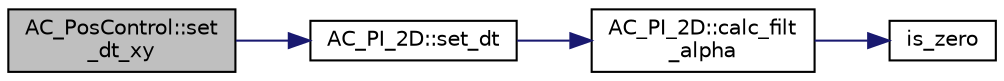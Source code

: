 digraph "AC_PosControl::set_dt_xy"
{
 // INTERACTIVE_SVG=YES
  edge [fontname="Helvetica",fontsize="10",labelfontname="Helvetica",labelfontsize="10"];
  node [fontname="Helvetica",fontsize="10",shape=record];
  rankdir="LR";
  Node1 [label="AC_PosControl::set\l_dt_xy",height=0.2,width=0.4,color="black", fillcolor="grey75", style="filled", fontcolor="black"];
  Node1 -> Node2 [color="midnightblue",fontsize="10",style="solid",fontname="Helvetica"];
  Node2 [label="AC_PI_2D::set_dt",height=0.2,width=0.4,color="black", fillcolor="white", style="filled",URL="$classAC__PI__2D.html#a2d3227639a76856e0300fc7ac919c38e"];
  Node2 -> Node3 [color="midnightblue",fontsize="10",style="solid",fontname="Helvetica"];
  Node3 [label="AC_PI_2D::calc_filt\l_alpha",height=0.2,width=0.4,color="black", fillcolor="white", style="filled",URL="$classAC__PI__2D.html#ad06c3792dacb8c3ebfdffca3697ed727"];
  Node3 -> Node4 [color="midnightblue",fontsize="10",style="solid",fontname="Helvetica"];
  Node4 [label="is_zero",height=0.2,width=0.4,color="black", fillcolor="white", style="filled",URL="$AP__Math_8h.html#a108b79eeb35c5d58f324458ec9e1e9f2"];
}
